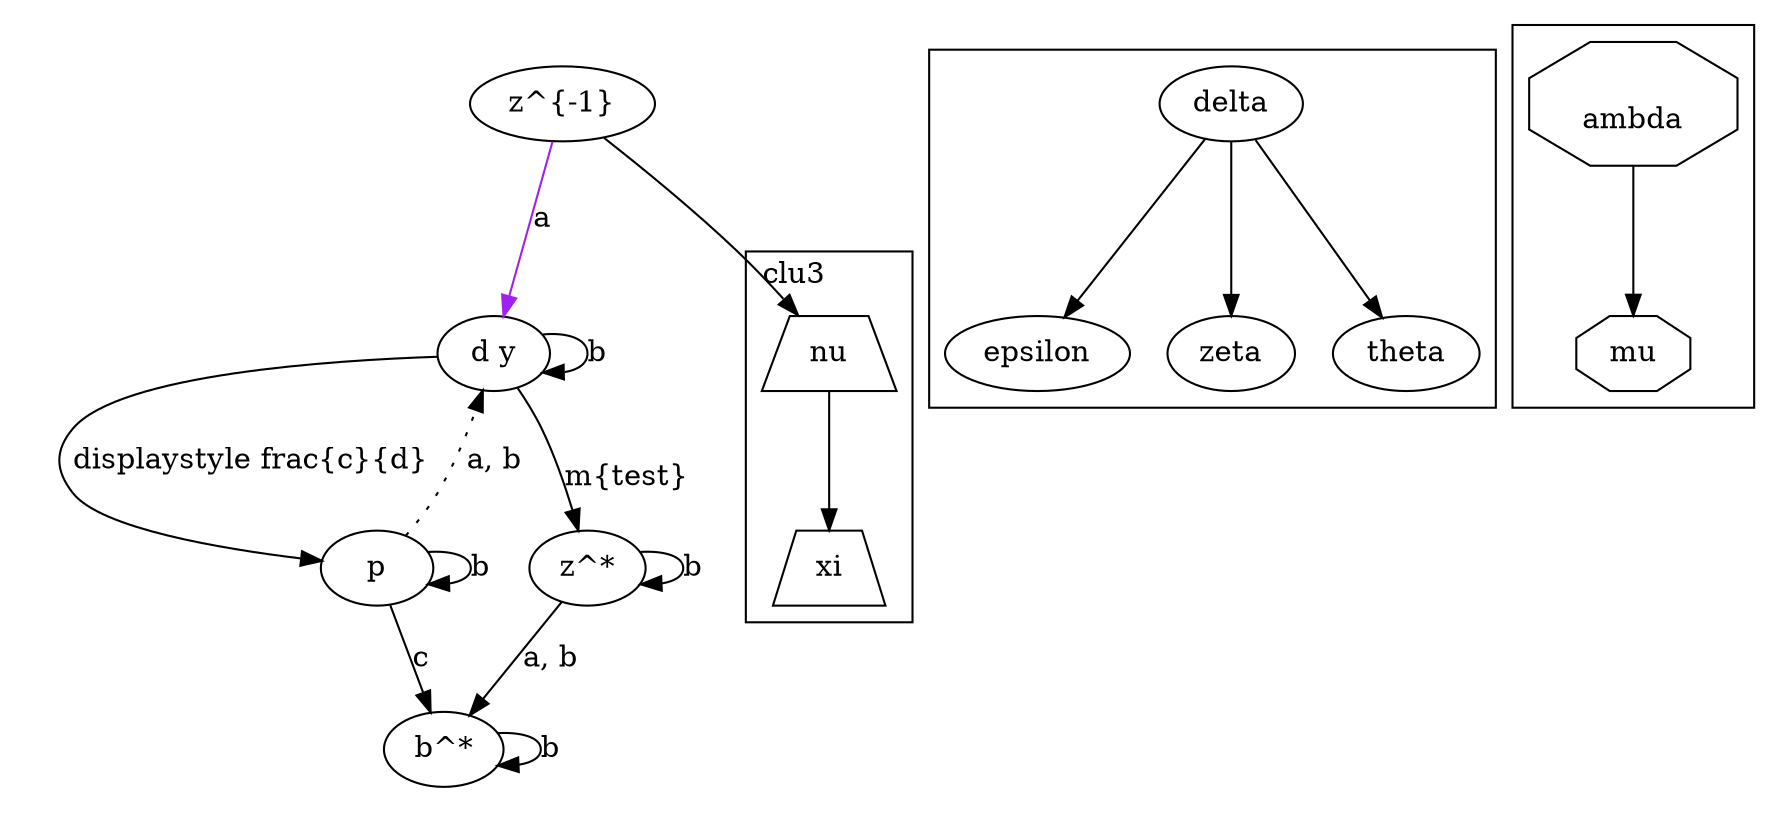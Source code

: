 // sudo apt-get install python
// sudo apt-get install python-pyparsing python-pydot graphviz
// sudo apt-get install preview-latex-style auctex
// sudo apt-get install latex-xcolor pgf
// sudo apt-get install dot2tex
// 
// dot2tex -f tikz --tikzedgelabels --graphstyle=automaton --crop -w --nominsize --autosize  testTex.dot > testTex.tex
digraph
{
    layout=dot; // dotは階層性のあるグラフ、neartoとfdpはバネモデル, sfdpはノードが多数のバネモデル, twopiは放射状, circoは円上
    splines=true; // splines=falseで辺が曲がるのを防ぐが、同じノード間に多重辺がある場合重なってしまう…
    compound = true;

    // 全体設定
    graph [
        rankdir = TB, // LRは左右、TBは上から下へ
    ]


        // TeXのTikzの設定
        // 全体的にノードの設定ができない。
        // しょうがないので、ノードの色や形はTikzで設定することにした
        // ノードで設定できないもの: peripheries, shape, fillcolor
        d2tdocpreamble = "
        \usetikzlibrary{arrows, automata, positioning}
    \tikzstyle{automaton}=[shorten >=1pt, pos=.5, >=stealth', initial text=]
        \tikzstyle{state}=[circle,fill=white]
        \tikzstyle{gray}=[circle,fill=lightgray]
        \tikzstyle{black}=[circle,white,fill=black]
        \tikzstyle{accepting}=[accepting by arrow]
        "


        subgraph cluster_hod {
            style=invis;
            node [texmode = "math", style="state"] // node[]を書くとそれ以下のもののデフォルトの設定となる。
                0 [label = "z^{-1}", style="gray"]
                1 [label = "d y", style="black"]
                2 [label = "p"]
                3 [label = "z^*"]
                4 [label = "b^*"]

                edge [texmode = "math", lblstyle = auto]
                0 -> 1 [label = "a", color="purple"]
                1 -> 1 [label = "b"]
                2 -> 1 [label = "a, b", style=dotted]
                1 -> 2 [label = "\displaystyle \frac{c}{d}"]
                1 -> 3 [label = "\rm{test}"]
                2 -> 2 [label = "b"]
                2 -> 4 [label = "c"]
                3 -> 3 [label = "b"]
                3 -> 4 [label = "a, b"]
                4 -> 4 [label = "b"]
        };

    subgraph cluster_1 {
        delta [label = "delta"];
        epsilon [label = "epsilon"];
        zeta [label = "zeta"];
        theta [label = "theta"];

        delta -> epsilon;
        delta -> zeta;
        delta -> theta;
    };

    subgraph cluster_2 {
        lambda [texmode = "math", label = "\lambda", shape = "octagon"];
        mu [texmode = "math", label = "\mu", shape = "octagon"];

        lambda -> mu;
    };

    subgraph cluster_3 {
        label = "clu3";
        labelloc = "t";
        labeljust = "l";
        fillcolor = "#888888";

        nu [label = "nu", shape = "trapezium"];
        xi [label = "xi", shape = "trapezium"];

        nu -> xi;
    };

    0->nu;
}

